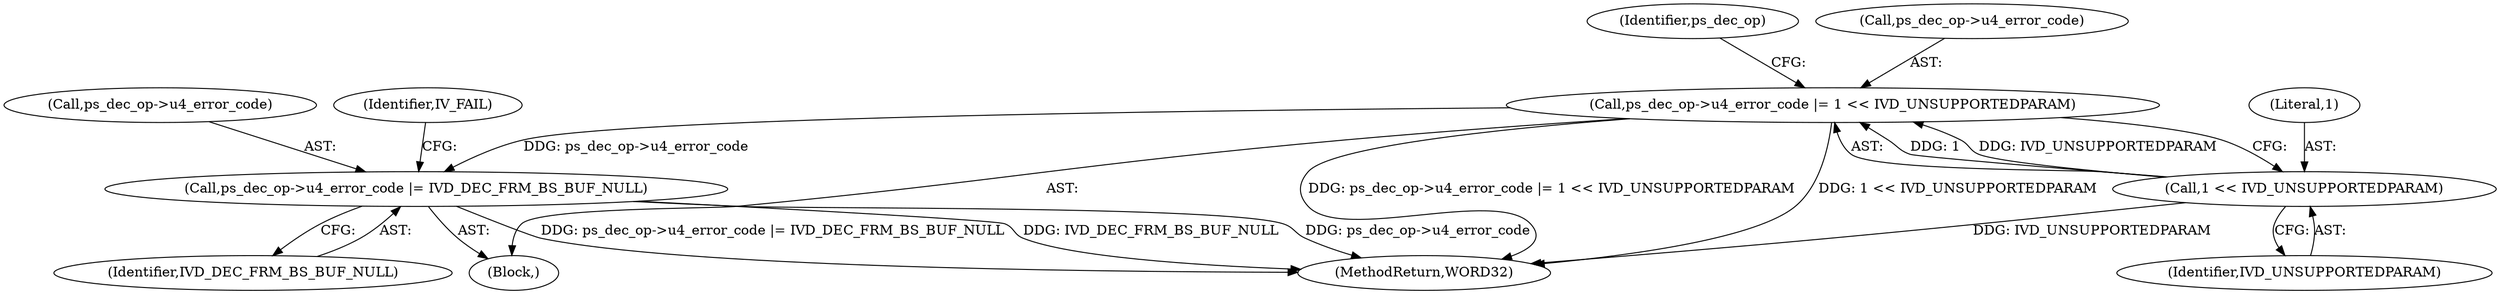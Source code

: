 digraph "0_Android_87fb7909c49e6a4510ba86ace1ffc83459c7e1b9@pointer" {
"1000273" [label="(Call,ps_dec_op->u4_error_code |= IVD_DEC_FRM_BS_BUF_NULL)"];
"1000266" [label="(Call,ps_dec_op->u4_error_code |= 1 << IVD_UNSUPPORTEDPARAM)"];
"1000270" [label="(Call,1 << IVD_UNSUPPORTEDPARAM)"];
"1000275" [label="(Identifier,ps_dec_op)"];
"1000270" [label="(Call,1 << IVD_UNSUPPORTEDPARAM)"];
"1000274" [label="(Call,ps_dec_op->u4_error_code)"];
"1000267" [label="(Call,ps_dec_op->u4_error_code)"];
"1000266" [label="(Call,ps_dec_op->u4_error_code |= 1 << IVD_UNSUPPORTEDPARAM)"];
"1000271" [label="(Literal,1)"];
"1000279" [label="(Identifier,IV_FAIL)"];
"1000273" [label="(Call,ps_dec_op->u4_error_code |= IVD_DEC_FRM_BS_BUF_NULL)"];
"1000265" [label="(Block,)"];
"1000277" [label="(Identifier,IVD_DEC_FRM_BS_BUF_NULL)"];
"1000272" [label="(Identifier,IVD_UNSUPPORTEDPARAM)"];
"1001918" [label="(MethodReturn,WORD32)"];
"1000273" -> "1000265"  [label="AST: "];
"1000273" -> "1000277"  [label="CFG: "];
"1000274" -> "1000273"  [label="AST: "];
"1000277" -> "1000273"  [label="AST: "];
"1000279" -> "1000273"  [label="CFG: "];
"1000273" -> "1001918"  [label="DDG: ps_dec_op->u4_error_code"];
"1000273" -> "1001918"  [label="DDG: ps_dec_op->u4_error_code |= IVD_DEC_FRM_BS_BUF_NULL"];
"1000273" -> "1001918"  [label="DDG: IVD_DEC_FRM_BS_BUF_NULL"];
"1000266" -> "1000273"  [label="DDG: ps_dec_op->u4_error_code"];
"1000266" -> "1000265"  [label="AST: "];
"1000266" -> "1000270"  [label="CFG: "];
"1000267" -> "1000266"  [label="AST: "];
"1000270" -> "1000266"  [label="AST: "];
"1000275" -> "1000266"  [label="CFG: "];
"1000266" -> "1001918"  [label="DDG: ps_dec_op->u4_error_code |= 1 << IVD_UNSUPPORTEDPARAM"];
"1000266" -> "1001918"  [label="DDG: 1 << IVD_UNSUPPORTEDPARAM"];
"1000270" -> "1000266"  [label="DDG: 1"];
"1000270" -> "1000266"  [label="DDG: IVD_UNSUPPORTEDPARAM"];
"1000270" -> "1000272"  [label="CFG: "];
"1000271" -> "1000270"  [label="AST: "];
"1000272" -> "1000270"  [label="AST: "];
"1000270" -> "1001918"  [label="DDG: IVD_UNSUPPORTEDPARAM"];
}
